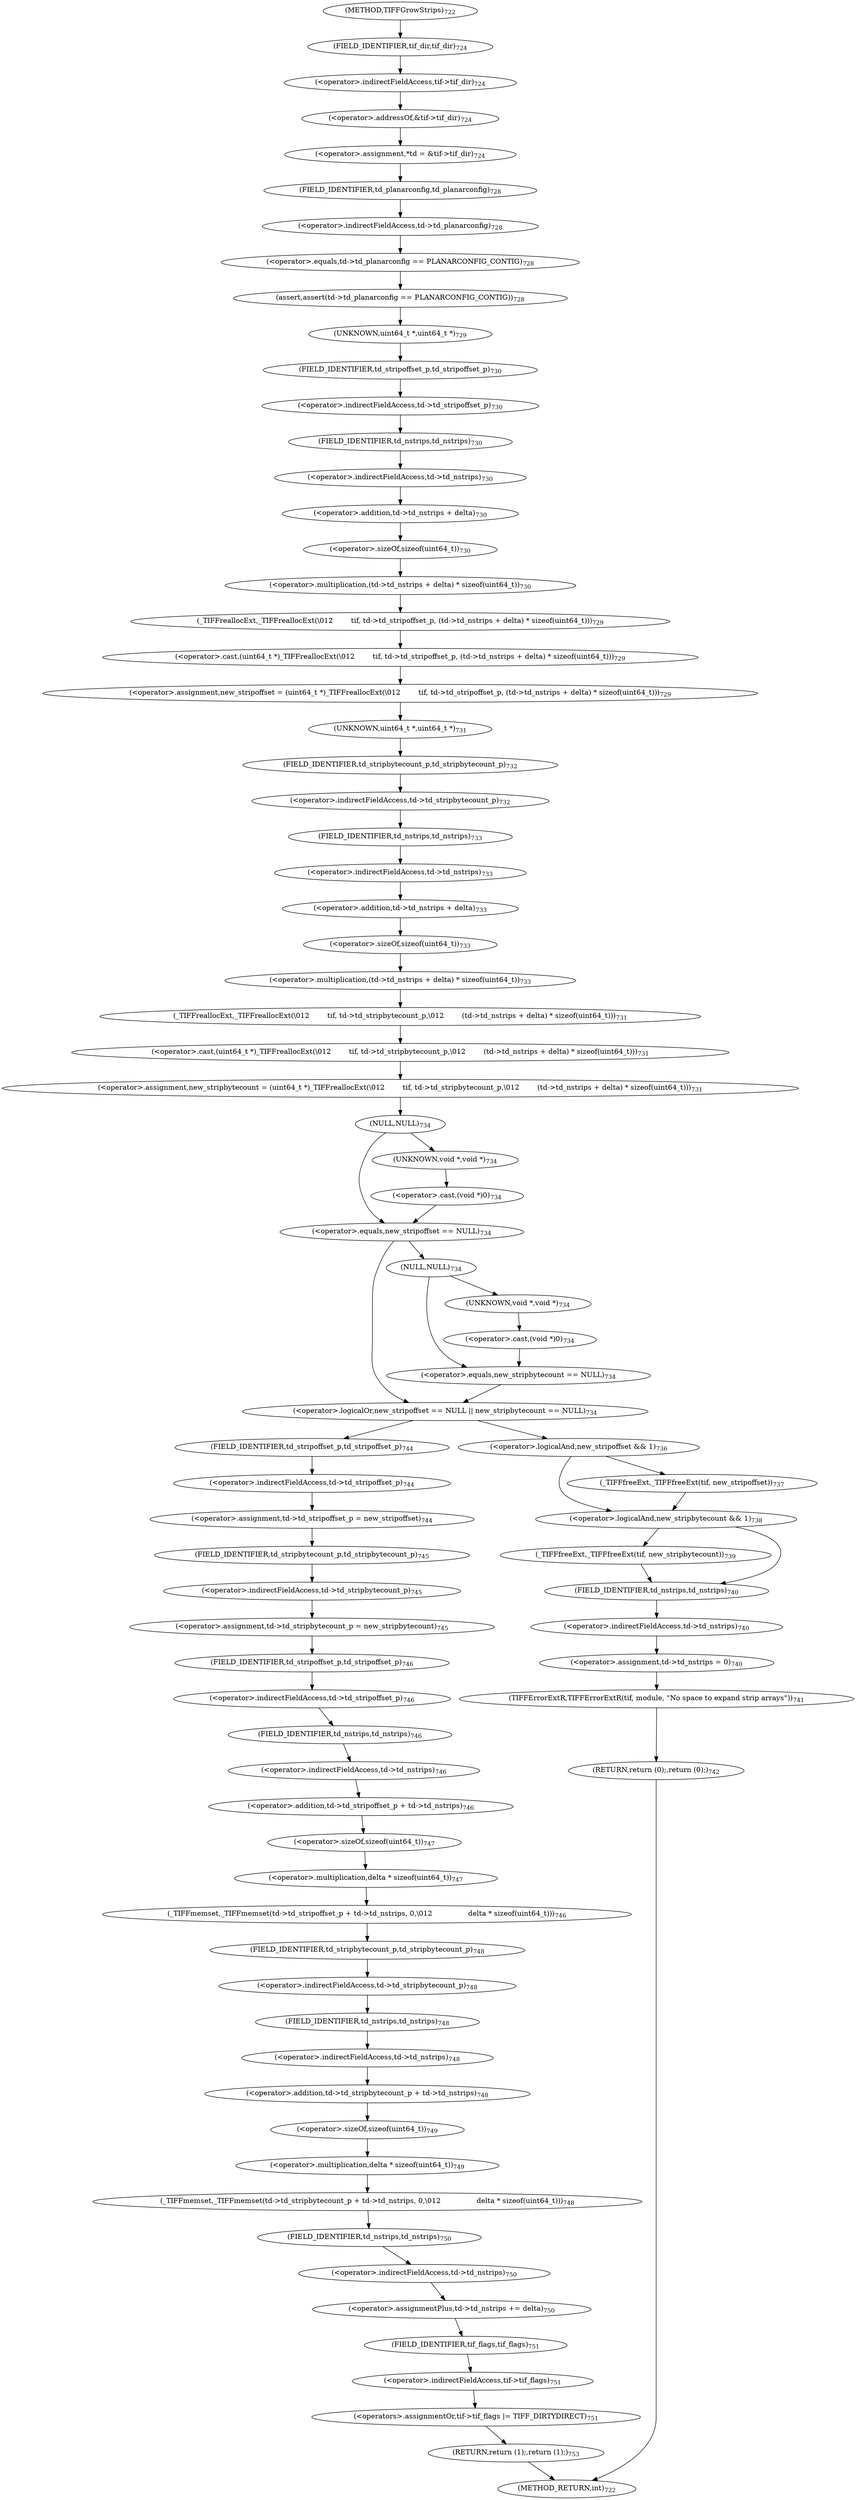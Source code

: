 digraph "TIFFGrowStrips" {  
"32423" [label = <(&lt;operator&gt;.assignment,*td = &amp;tif-&gt;tif_dir)<SUB>724</SUB>> ]
"32431" [label = <(assert,assert(td-&gt;td_planarconfig == PLANARCONFIG_CONTIG))<SUB>728</SUB>> ]
"32437" [label = <(&lt;operator&gt;.assignment,new_stripoffset = (uint64_t *)_TIFFreallocExt(\012        tif, td-&gt;td_stripoffset_p, (td-&gt;td_nstrips + delta) * sizeof(uint64_t)))<SUB>729</SUB>> ]
"32454" [label = <(&lt;operator&gt;.assignment,new_stripbytecount = (uint64_t *)_TIFFreallocExt(\012        tif, td-&gt;td_stripbytecount_p,\012        (td-&gt;td_nstrips + delta) * sizeof(uint64_t)))<SUB>731</SUB>> ]
"32515" [label = <(&lt;operator&gt;.assignment,td-&gt;td_stripoffset_p = new_stripoffset)<SUB>744</SUB>> ]
"32520" [label = <(&lt;operator&gt;.assignment,td-&gt;td_stripbytecount_p = new_stripbytecount)<SUB>745</SUB>> ]
"32525" [label = <(_TIFFmemset,_TIFFmemset(td-&gt;td_stripoffset_p + td-&gt;td_nstrips, 0,\012                delta * sizeof(uint64_t)))<SUB>746</SUB>> ]
"32538" [label = <(_TIFFmemset,_TIFFmemset(td-&gt;td_stripbytecount_p + td-&gt;td_nstrips, 0,\012                delta * sizeof(uint64_t)))<SUB>748</SUB>> ]
"32551" [label = <(&lt;operator&gt;.assignmentPlus,td-&gt;td_nstrips += delta)<SUB>750</SUB>> ]
"32556" [label = <(&lt;operators&gt;.assignmentOr,tif-&gt;tif_flags |= TIFF_DIRTYDIRECT)<SUB>751</SUB>> ]
"32561" [label = <(RETURN,return (1);,return (1);)<SUB>753</SUB>> ]
"32425" [label = <(&lt;operator&gt;.addressOf,&amp;tif-&gt;tif_dir)<SUB>724</SUB>> ]
"32432" [label = <(&lt;operator&gt;.equals,td-&gt;td_planarconfig == PLANARCONFIG_CONTIG)<SUB>728</SUB>> ]
"32439" [label = <(&lt;operator&gt;.cast,(uint64_t *)_TIFFreallocExt(\012        tif, td-&gt;td_stripoffset_p, (td-&gt;td_nstrips + delta) * sizeof(uint64_t)))<SUB>729</SUB>> ]
"32456" [label = <(&lt;operator&gt;.cast,(uint64_t *)_TIFFreallocExt(\012        tif, td-&gt;td_stripbytecount_p,\012        (td-&gt;td_nstrips + delta) * sizeof(uint64_t)))<SUB>731</SUB>> ]
"32472" [label = <(&lt;operator&gt;.logicalOr,new_stripoffset == NULL || new_stripbytecount == NULL)<SUB>734</SUB>> ]
"32516" [label = <(&lt;operator&gt;.indirectFieldAccess,td-&gt;td_stripoffset_p)<SUB>744</SUB>> ]
"32521" [label = <(&lt;operator&gt;.indirectFieldAccess,td-&gt;td_stripbytecount_p)<SUB>745</SUB>> ]
"32526" [label = <(&lt;operator&gt;.addition,td-&gt;td_stripoffset_p + td-&gt;td_nstrips)<SUB>746</SUB>> ]
"32534" [label = <(&lt;operator&gt;.multiplication,delta * sizeof(uint64_t))<SUB>747</SUB>> ]
"32539" [label = <(&lt;operator&gt;.addition,td-&gt;td_stripbytecount_p + td-&gt;td_nstrips)<SUB>748</SUB>> ]
"32547" [label = <(&lt;operator&gt;.multiplication,delta * sizeof(uint64_t))<SUB>749</SUB>> ]
"32552" [label = <(&lt;operator&gt;.indirectFieldAccess,td-&gt;td_nstrips)<SUB>750</SUB>> ]
"32557" [label = <(&lt;operator&gt;.indirectFieldAccess,tif-&gt;tif_flags)<SUB>751</SUB>> ]
"32426" [label = <(&lt;operator&gt;.indirectFieldAccess,tif-&gt;tif_dir)<SUB>724</SUB>> ]
"32433" [label = <(&lt;operator&gt;.indirectFieldAccess,td-&gt;td_planarconfig)<SUB>728</SUB>> ]
"32440" [label = <(UNKNOWN,uint64_t *,uint64_t *)<SUB>729</SUB>> ]
"32441" [label = <(_TIFFreallocExt,_TIFFreallocExt(\012        tif, td-&gt;td_stripoffset_p, (td-&gt;td_nstrips + delta) * sizeof(uint64_t)))<SUB>729</SUB>> ]
"32457" [label = <(UNKNOWN,uint64_t *,uint64_t *)<SUB>731</SUB>> ]
"32458" [label = <(_TIFFreallocExt,_TIFFreallocExt(\012        tif, td-&gt;td_stripbytecount_p,\012        (td-&gt;td_nstrips + delta) * sizeof(uint64_t)))<SUB>731</SUB>> ]
"32473" [label = <(&lt;operator&gt;.equals,new_stripoffset == NULL)<SUB>734</SUB>> ]
"32480" [label = <(&lt;operator&gt;.equals,new_stripbytecount == NULL)<SUB>734</SUB>> ]
"32504" [label = <(&lt;operator&gt;.assignment,td-&gt;td_nstrips = 0)<SUB>740</SUB>> ]
"32509" [label = <(TIFFErrorExtR,TIFFErrorExtR(tif, module, &quot;No space to expand strip arrays&quot;))<SUB>741</SUB>> ]
"32513" [label = <(RETURN,return (0);,return (0);)<SUB>742</SUB>> ]
"32518" [label = <(FIELD_IDENTIFIER,td_stripoffset_p,td_stripoffset_p)<SUB>744</SUB>> ]
"32523" [label = <(FIELD_IDENTIFIER,td_stripbytecount_p,td_stripbytecount_p)<SUB>745</SUB>> ]
"32527" [label = <(&lt;operator&gt;.indirectFieldAccess,td-&gt;td_stripoffset_p)<SUB>746</SUB>> ]
"32530" [label = <(&lt;operator&gt;.indirectFieldAccess,td-&gt;td_nstrips)<SUB>746</SUB>> ]
"32536" [label = <(&lt;operator&gt;.sizeOf,sizeof(uint64_t))<SUB>747</SUB>> ]
"32540" [label = <(&lt;operator&gt;.indirectFieldAccess,td-&gt;td_stripbytecount_p)<SUB>748</SUB>> ]
"32543" [label = <(&lt;operator&gt;.indirectFieldAccess,td-&gt;td_nstrips)<SUB>748</SUB>> ]
"32549" [label = <(&lt;operator&gt;.sizeOf,sizeof(uint64_t))<SUB>749</SUB>> ]
"32554" [label = <(FIELD_IDENTIFIER,td_nstrips,td_nstrips)<SUB>750</SUB>> ]
"32559" [label = <(FIELD_IDENTIFIER,tif_flags,tif_flags)<SUB>751</SUB>> ]
"32428" [label = <(FIELD_IDENTIFIER,tif_dir,tif_dir)<SUB>724</SUB>> ]
"32435" [label = <(FIELD_IDENTIFIER,td_planarconfig,td_planarconfig)<SUB>728</SUB>> ]
"32443" [label = <(&lt;operator&gt;.indirectFieldAccess,td-&gt;td_stripoffset_p)<SUB>730</SUB>> ]
"32446" [label = <(&lt;operator&gt;.multiplication,(td-&gt;td_nstrips + delta) * sizeof(uint64_t))<SUB>730</SUB>> ]
"32460" [label = <(&lt;operator&gt;.indirectFieldAccess,td-&gt;td_stripbytecount_p)<SUB>732</SUB>> ]
"32463" [label = <(&lt;operator&gt;.multiplication,(td-&gt;td_nstrips + delta) * sizeof(uint64_t))<SUB>733</SUB>> ]
"32475" [label = <(NULL,NULL)<SUB>734</SUB>> ]
"32482" [label = <(NULL,NULL)<SUB>734</SUB>> ]
"32489" [label = <(&lt;operator&gt;.logicalAnd,new_stripoffset &amp;&amp; 1)<SUB>736</SUB>> ]
"32497" [label = <(&lt;operator&gt;.logicalAnd,new_stripbytecount &amp;&amp; 1)<SUB>738</SUB>> ]
"32505" [label = <(&lt;operator&gt;.indirectFieldAccess,td-&gt;td_nstrips)<SUB>740</SUB>> ]
"32529" [label = <(FIELD_IDENTIFIER,td_stripoffset_p,td_stripoffset_p)<SUB>746</SUB>> ]
"32532" [label = <(FIELD_IDENTIFIER,td_nstrips,td_nstrips)<SUB>746</SUB>> ]
"32542" [label = <(FIELD_IDENTIFIER,td_stripbytecount_p,td_stripbytecount_p)<SUB>748</SUB>> ]
"32545" [label = <(FIELD_IDENTIFIER,td_nstrips,td_nstrips)<SUB>748</SUB>> ]
"32445" [label = <(FIELD_IDENTIFIER,td_stripoffset_p,td_stripoffset_p)<SUB>730</SUB>> ]
"32447" [label = <(&lt;operator&gt;.addition,td-&gt;td_nstrips + delta)<SUB>730</SUB>> ]
"32452" [label = <(&lt;operator&gt;.sizeOf,sizeof(uint64_t))<SUB>730</SUB>> ]
"32462" [label = <(FIELD_IDENTIFIER,td_stripbytecount_p,td_stripbytecount_p)<SUB>732</SUB>> ]
"32464" [label = <(&lt;operator&gt;.addition,td-&gt;td_nstrips + delta)<SUB>733</SUB>> ]
"32469" [label = <(&lt;operator&gt;.sizeOf,sizeof(uint64_t))<SUB>733</SUB>> ]
"32493" [label = <(_TIFFfreeExt,_TIFFfreeExt(tif, new_stripoffset))<SUB>737</SUB>> ]
"32501" [label = <(_TIFFfreeExt,_TIFFfreeExt(tif, new_stripbytecount))<SUB>739</SUB>> ]
"32507" [label = <(FIELD_IDENTIFIER,td_nstrips,td_nstrips)<SUB>740</SUB>> ]
"32448" [label = <(&lt;operator&gt;.indirectFieldAccess,td-&gt;td_nstrips)<SUB>730</SUB>> ]
"32465" [label = <(&lt;operator&gt;.indirectFieldAccess,td-&gt;td_nstrips)<SUB>733</SUB>> ]
"32477" [label = <(&lt;operator&gt;.cast,(void *)0)<SUB>734</SUB>> ]
"32484" [label = <(&lt;operator&gt;.cast,(void *)0)<SUB>734</SUB>> ]
"32450" [label = <(FIELD_IDENTIFIER,td_nstrips,td_nstrips)<SUB>730</SUB>> ]
"32467" [label = <(FIELD_IDENTIFIER,td_nstrips,td_nstrips)<SUB>733</SUB>> ]
"32478" [label = <(UNKNOWN,void *,void *)<SUB>734</SUB>> ]
"32485" [label = <(UNKNOWN,void *,void *)<SUB>734</SUB>> ]
"32417" [label = <(METHOD,TIFFGrowStrips)<SUB>722</SUB>> ]
"32563" [label = <(METHOD_RETURN,int)<SUB>722</SUB>> ]
  "32423" -> "32435" 
  "32431" -> "32440" 
  "32437" -> "32457" 
  "32454" -> "32475" 
  "32515" -> "32523" 
  "32520" -> "32529" 
  "32525" -> "32542" 
  "32538" -> "32554" 
  "32551" -> "32559" 
  "32556" -> "32561" 
  "32561" -> "32563" 
  "32425" -> "32423" 
  "32432" -> "32431" 
  "32439" -> "32437" 
  "32456" -> "32454" 
  "32472" -> "32489" 
  "32472" -> "32518" 
  "32516" -> "32515" 
  "32521" -> "32520" 
  "32526" -> "32536" 
  "32534" -> "32525" 
  "32539" -> "32549" 
  "32547" -> "32538" 
  "32552" -> "32551" 
  "32557" -> "32556" 
  "32426" -> "32425" 
  "32433" -> "32432" 
  "32440" -> "32445" 
  "32441" -> "32439" 
  "32457" -> "32462" 
  "32458" -> "32456" 
  "32473" -> "32472" 
  "32473" -> "32482" 
  "32480" -> "32472" 
  "32504" -> "32509" 
  "32509" -> "32513" 
  "32513" -> "32563" 
  "32518" -> "32516" 
  "32523" -> "32521" 
  "32527" -> "32532" 
  "32530" -> "32526" 
  "32536" -> "32534" 
  "32540" -> "32545" 
  "32543" -> "32539" 
  "32549" -> "32547" 
  "32554" -> "32552" 
  "32559" -> "32557" 
  "32428" -> "32426" 
  "32435" -> "32433" 
  "32443" -> "32450" 
  "32446" -> "32441" 
  "32460" -> "32467" 
  "32463" -> "32458" 
  "32475" -> "32478" 
  "32475" -> "32473" 
  "32482" -> "32485" 
  "32482" -> "32480" 
  "32489" -> "32493" 
  "32489" -> "32497" 
  "32497" -> "32501" 
  "32497" -> "32507" 
  "32505" -> "32504" 
  "32529" -> "32527" 
  "32532" -> "32530" 
  "32542" -> "32540" 
  "32545" -> "32543" 
  "32445" -> "32443" 
  "32447" -> "32452" 
  "32452" -> "32446" 
  "32462" -> "32460" 
  "32464" -> "32469" 
  "32469" -> "32463" 
  "32493" -> "32497" 
  "32501" -> "32507" 
  "32507" -> "32505" 
  "32448" -> "32447" 
  "32465" -> "32464" 
  "32477" -> "32473" 
  "32484" -> "32480" 
  "32450" -> "32448" 
  "32467" -> "32465" 
  "32478" -> "32477" 
  "32485" -> "32484" 
  "32417" -> "32428" 
}
